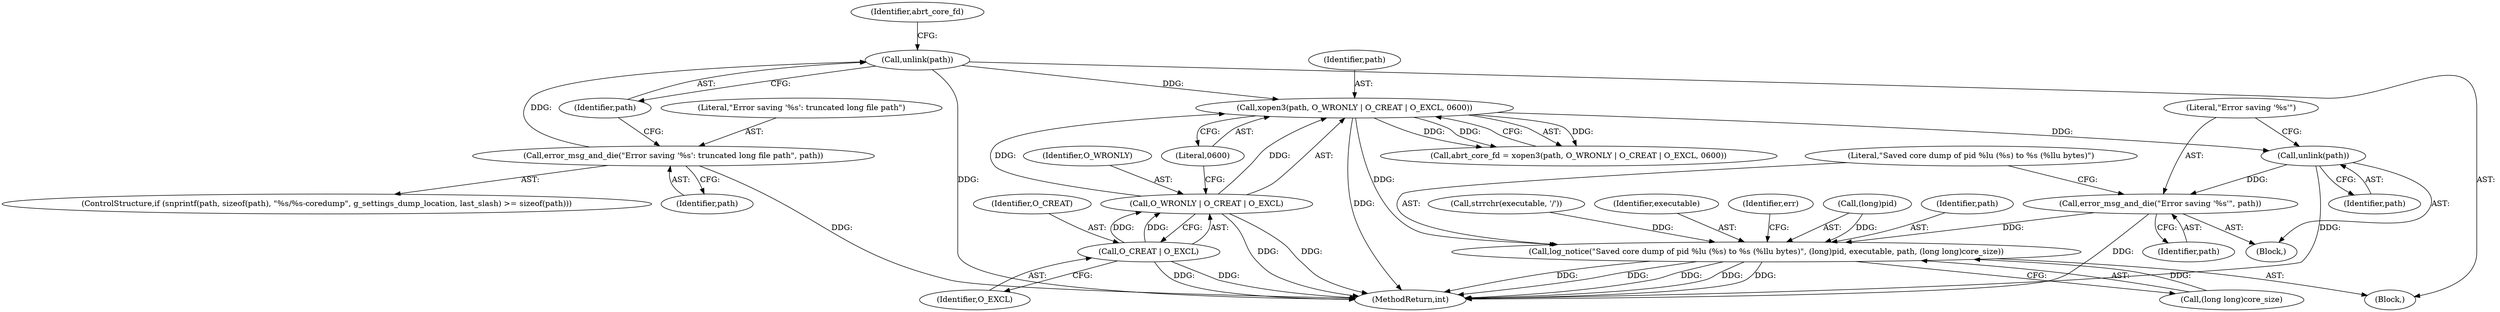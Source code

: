 digraph "0_abrt_3c1b60cfa62d39e5fff5a53a5bc53dae189e740e@API" {
"1000736" [label="(Call,unlink(path))"];
"1000711" [label="(Call,xopen3(path, O_WRONLY | O_CREAT | O_EXCL, 0600))"];
"1000706" [label="(Call,unlink(path))"];
"1000703" [label="(Call,error_msg_and_die(\"Error saving '%s': truncated long file path\", path))"];
"1000713" [label="(Call,O_WRONLY | O_CREAT | O_EXCL)"];
"1000715" [label="(Call,O_CREAT | O_EXCL)"];
"1000738" [label="(Call,error_msg_and_die(\"Error saving '%s'\", path))"];
"1000741" [label="(Call,log_notice(\"Saved core dump of pid %lu (%s) to %s (%llu bytes)\", (long)pid, executable, path, (long long)core_size))"];
"1000678" [label="(Block,)"];
"1000737" [label="(Identifier,path)"];
"1000736" [label="(Call,unlink(path))"];
"1000741" [label="(Call,log_notice(\"Saved core dump of pid %lu (%s) to %s (%llu bytes)\", (long)pid, executable, path, (long long)core_size))"];
"1000738" [label="(Call,error_msg_and_die(\"Error saving '%s'\", path))"];
"1000712" [label="(Identifier,path)"];
"1000716" [label="(Identifier,O_CREAT)"];
"1000665" [label="(Call,strrchr(executable, '/'))"];
"1000740" [label="(Identifier,path)"];
"1000746" [label="(Identifier,executable)"];
"1000752" [label="(Identifier,err)"];
"1000707" [label="(Identifier,path)"];
"1000748" [label="(Call,(long long)core_size)"];
"1000718" [label="(Literal,0600)"];
"1000743" [label="(Call,(long)pid)"];
"1000747" [label="(Identifier,path)"];
"1000703" [label="(Call,error_msg_and_die(\"Error saving '%s': truncated long file path\", path))"];
"1000704" [label="(Literal,\"Error saving '%s': truncated long file path\")"];
"1000742" [label="(Literal,\"Saved core dump of pid %lu (%s) to %s (%llu bytes)\")"];
"1001447" [label="(MethodReturn,int)"];
"1000714" [label="(Identifier,O_WRONLY)"];
"1000692" [label="(ControlStructure,if (snprintf(path, sizeof(path), \"%s/%s-coredump\", g_settings_dump_location, last_slash) >= sizeof(path)))"];
"1000735" [label="(Block,)"];
"1000710" [label="(Identifier,abrt_core_fd)"];
"1000709" [label="(Call,abrt_core_fd = xopen3(path, O_WRONLY | O_CREAT | O_EXCL, 0600))"];
"1000705" [label="(Identifier,path)"];
"1000717" [label="(Identifier,O_EXCL)"];
"1000711" [label="(Call,xopen3(path, O_WRONLY | O_CREAT | O_EXCL, 0600))"];
"1000713" [label="(Call,O_WRONLY | O_CREAT | O_EXCL)"];
"1000706" [label="(Call,unlink(path))"];
"1000715" [label="(Call,O_CREAT | O_EXCL)"];
"1000739" [label="(Literal,\"Error saving '%s'\")"];
"1000736" -> "1000735"  [label="AST: "];
"1000736" -> "1000737"  [label="CFG: "];
"1000737" -> "1000736"  [label="AST: "];
"1000739" -> "1000736"  [label="CFG: "];
"1000736" -> "1001447"  [label="DDG: "];
"1000711" -> "1000736"  [label="DDG: "];
"1000736" -> "1000738"  [label="DDG: "];
"1000711" -> "1000709"  [label="AST: "];
"1000711" -> "1000718"  [label="CFG: "];
"1000712" -> "1000711"  [label="AST: "];
"1000713" -> "1000711"  [label="AST: "];
"1000718" -> "1000711"  [label="AST: "];
"1000709" -> "1000711"  [label="CFG: "];
"1000711" -> "1001447"  [label="DDG: "];
"1000711" -> "1000709"  [label="DDG: "];
"1000711" -> "1000709"  [label="DDG: "];
"1000711" -> "1000709"  [label="DDG: "];
"1000706" -> "1000711"  [label="DDG: "];
"1000713" -> "1000711"  [label="DDG: "];
"1000713" -> "1000711"  [label="DDG: "];
"1000711" -> "1000741"  [label="DDG: "];
"1000706" -> "1000678"  [label="AST: "];
"1000706" -> "1000707"  [label="CFG: "];
"1000707" -> "1000706"  [label="AST: "];
"1000710" -> "1000706"  [label="CFG: "];
"1000706" -> "1001447"  [label="DDG: "];
"1000703" -> "1000706"  [label="DDG: "];
"1000703" -> "1000692"  [label="AST: "];
"1000703" -> "1000705"  [label="CFG: "];
"1000704" -> "1000703"  [label="AST: "];
"1000705" -> "1000703"  [label="AST: "];
"1000707" -> "1000703"  [label="CFG: "];
"1000703" -> "1001447"  [label="DDG: "];
"1000713" -> "1000715"  [label="CFG: "];
"1000714" -> "1000713"  [label="AST: "];
"1000715" -> "1000713"  [label="AST: "];
"1000718" -> "1000713"  [label="CFG: "];
"1000713" -> "1001447"  [label="DDG: "];
"1000713" -> "1001447"  [label="DDG: "];
"1000715" -> "1000713"  [label="DDG: "];
"1000715" -> "1000713"  [label="DDG: "];
"1000715" -> "1000717"  [label="CFG: "];
"1000716" -> "1000715"  [label="AST: "];
"1000717" -> "1000715"  [label="AST: "];
"1000715" -> "1001447"  [label="DDG: "];
"1000715" -> "1001447"  [label="DDG: "];
"1000738" -> "1000735"  [label="AST: "];
"1000738" -> "1000740"  [label="CFG: "];
"1000739" -> "1000738"  [label="AST: "];
"1000740" -> "1000738"  [label="AST: "];
"1000742" -> "1000738"  [label="CFG: "];
"1000738" -> "1001447"  [label="DDG: "];
"1000738" -> "1000741"  [label="DDG: "];
"1000741" -> "1000678"  [label="AST: "];
"1000741" -> "1000748"  [label="CFG: "];
"1000742" -> "1000741"  [label="AST: "];
"1000743" -> "1000741"  [label="AST: "];
"1000746" -> "1000741"  [label="AST: "];
"1000747" -> "1000741"  [label="AST: "];
"1000748" -> "1000741"  [label="AST: "];
"1000752" -> "1000741"  [label="CFG: "];
"1000741" -> "1001447"  [label="DDG: "];
"1000741" -> "1001447"  [label="DDG: "];
"1000741" -> "1001447"  [label="DDG: "];
"1000741" -> "1001447"  [label="DDG: "];
"1000741" -> "1001447"  [label="DDG: "];
"1000743" -> "1000741"  [label="DDG: "];
"1000665" -> "1000741"  [label="DDG: "];
"1000748" -> "1000741"  [label="DDG: "];
}
